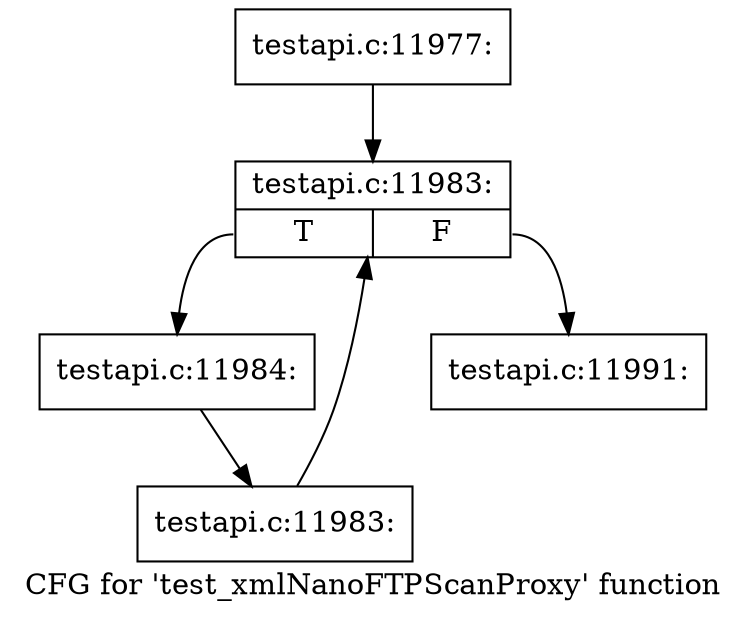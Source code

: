 digraph "CFG for 'test_xmlNanoFTPScanProxy' function" {
	label="CFG for 'test_xmlNanoFTPScanProxy' function";

	Node0x46c48d0 [shape=record,label="{testapi.c:11977:}"];
	Node0x46c48d0 -> Node0x46d9400;
	Node0x46d9400 [shape=record,label="{testapi.c:11983:|{<s0>T|<s1>F}}"];
	Node0x46d9400:s0 -> Node0x46d96e0;
	Node0x46d9400:s1 -> Node0x46d2b30;
	Node0x46d96e0 [shape=record,label="{testapi.c:11984:}"];
	Node0x46d96e0 -> Node0x46d9650;
	Node0x46d9650 [shape=record,label="{testapi.c:11983:}"];
	Node0x46d9650 -> Node0x46d9400;
	Node0x46d2b30 [shape=record,label="{testapi.c:11991:}"];
}
